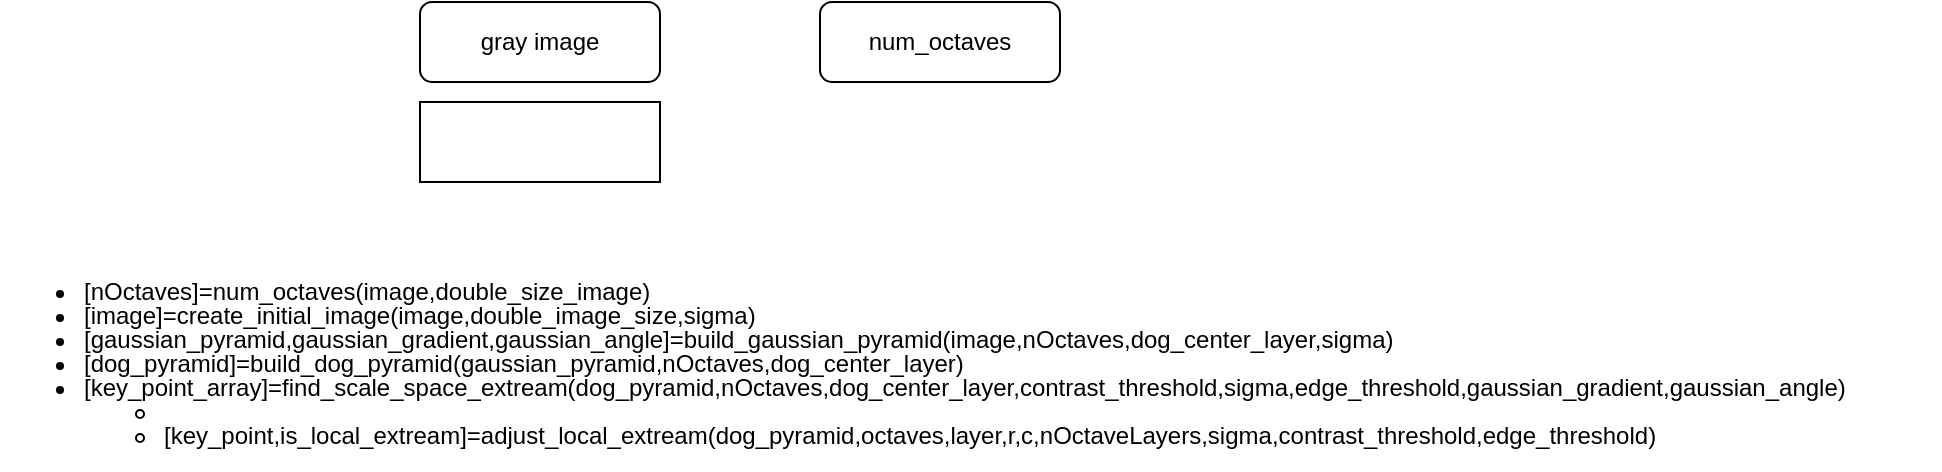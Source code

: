 <mxfile version="24.0.7" type="github">
  <diagram name="第 1 页" id="wE8Msh8U6or0rRmldTZ4">
    <mxGraphModel dx="1891" dy="538" grid="1" gridSize="10" guides="1" tooltips="1" connect="1" arrows="1" fold="1" page="1" pageScale="1" pageWidth="827" pageHeight="1169" math="0" shadow="0">
      <root>
        <mxCell id="0" />
        <mxCell id="1" parent="0" />
        <mxCell id="Of1BTpybml31U4D-7XKG-1" value="gray image" style="rounded=1;whiteSpace=wrap;html=1;" vertex="1" parent="1">
          <mxGeometry x="160" y="80" width="120" height="40" as="geometry" />
        </mxCell>
        <mxCell id="Of1BTpybml31U4D-7XKG-2" value="num_octaves" style="rounded=1;whiteSpace=wrap;html=1;" vertex="1" parent="1">
          <mxGeometry x="360" y="80" width="120" height="40" as="geometry" />
        </mxCell>
        <mxCell id="Of1BTpybml31U4D-7XKG-10" value="" style="rounded=0;whiteSpace=wrap;html=1;" vertex="1" parent="1">
          <mxGeometry x="160" y="130" width="120" height="40" as="geometry" />
        </mxCell>
        <mxCell id="Of1BTpybml31U4D-7XKG-12" value="&lt;ul style=&quot;line-height: 100%;&quot;&gt;&lt;li&gt;[nOctaves]=num_octaves(image,double_size_image)&lt;/li&gt;&lt;li&gt;[image]=create_initial_image(image,double_image_size,sigma)&lt;/li&gt;&lt;li&gt;[gaussian_pyramid,gaussian_gradient,gaussian_angle]=build_gaussian_pyramid(image,nOctaves,dog_center_layer,sigma)&lt;/li&gt;&lt;li&gt;[dog_pyramid]=build_dog_pyramid(gaussian_pyramid,nOctaves,dog_center_layer)&lt;/li&gt;&lt;li&gt;[key_point_array]=find_scale_space_extream(dog_pyramid,nOctaves,dog_center_layer,contrast_threshold,sigma,edge_threshold,gaussian_gradient,gaussian_angle)&lt;/li&gt;&lt;ul&gt;&lt;li&gt;&lt;/li&gt;&lt;li&gt;[key_point,is_local_extream]=adjust_local_extream(dog_pyramid,octaves,layer,r,c,nOctaveLayers,sigma,contrast_threshold,edge_threshold)&lt;/li&gt;&lt;/ul&gt;&lt;/ul&gt;" style="text;html=1;align=left;verticalAlign=middle;whiteSpace=wrap;rounded=0;" vertex="1" parent="1">
          <mxGeometry x="-50" y="220" width="970" height="80" as="geometry" />
        </mxCell>
      </root>
    </mxGraphModel>
  </diagram>
</mxfile>
